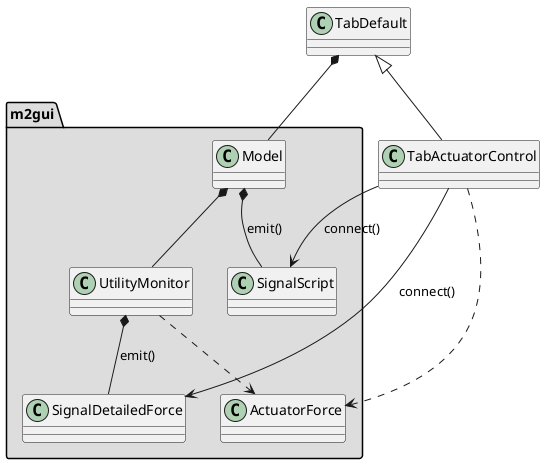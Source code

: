 @startuml
package "m2gui" #DDDDDD {
  Model *-- UtilityMonitor
  Model *-- SignalScript : emit()
  UtilityMonitor *-- SignalDetailedForce : emit()
  UtilityMonitor ..> ActuatorForce
}

TabDefault *-- Model
TabDefault <|-- TabActuatorControl

TabActuatorControl --> SignalScript : connect()
TabActuatorControl --> SignalDetailedForce : connect()
TabActuatorControl ..> ActuatorForce
@enduml
